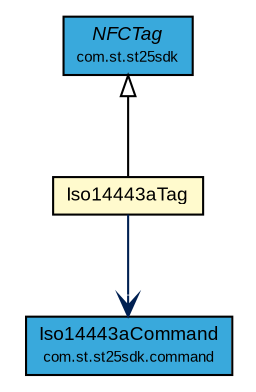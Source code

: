 #!/usr/local/bin/dot
#
# Class diagram 
# Generated by UMLGraph version R5_7_2-3-gee82a7 (http://www.umlgraph.org/)
#

digraph G {
	edge [fontname="arial",fontsize=10,labelfontname="arial",labelfontsize=10];
	node [fontname="arial",fontsize=10,shape=plaintext];
	nodesep=0.25;
	ranksep=0.5;
	// com.st.st25sdk.NFCTag
	c11983 [label=<<table title="com.st.st25sdk.NFCTag" border="0" cellborder="1" cellspacing="0" cellpadding="2" port="p" bgcolor="#39a9dc" href="../NFCTag.html">
		<tr><td><table border="0" cellspacing="0" cellpadding="1">
<tr><td align="center" balign="center"><font face="arial italic"> NFCTag </font></td></tr>
<tr><td align="center" balign="center"><font point-size="7.0"> com.st.st25sdk </font></td></tr>
		</table></td></tr>
		</table>>, URL="../NFCTag.html", fontname="arial", fontcolor="black", fontsize=9.0];
	// com.st.st25sdk.command.Iso14443aCommand
	c12038 [label=<<table title="com.st.st25sdk.command.Iso14443aCommand" border="0" cellborder="1" cellspacing="0" cellpadding="2" port="p" bgcolor="#39a9dc" href="../command/Iso14443aCommand.html">
		<tr><td><table border="0" cellspacing="0" cellpadding="1">
<tr><td align="center" balign="center"> Iso14443aCommand </td></tr>
<tr><td align="center" balign="center"><font point-size="7.0"> com.st.st25sdk.command </font></td></tr>
		</table></td></tr>
		</table>>, URL="../command/Iso14443aCommand.html", fontname="arial", fontcolor="black", fontsize=9.0];
	// com.st.st25sdk.iso14443a.Iso14443aTag
	c12041 [label=<<table title="com.st.st25sdk.iso14443a.Iso14443aTag" border="0" cellborder="1" cellspacing="0" cellpadding="2" port="p" bgcolor="lemonChiffon" href="./Iso14443aTag.html">
		<tr><td><table border="0" cellspacing="0" cellpadding="1">
<tr><td align="center" balign="center"> Iso14443aTag </td></tr>
		</table></td></tr>
		</table>>, URL="./Iso14443aTag.html", fontname="arial", fontcolor="black", fontsize=9.0];
	//com.st.st25sdk.iso14443a.Iso14443aTag extends com.st.st25sdk.NFCTag
	c11983:p -> c12041:p [dir=back,arrowtail=empty];
	// com.st.st25sdk.iso14443a.Iso14443aTag NAVASSOC com.st.st25sdk.command.Iso14443aCommand
	c12041:p -> c12038:p [taillabel="", label="", headlabel="", fontname="arial", fontcolor="#002052", fontsize=10.0, color="#002052", arrowhead=open];
}


